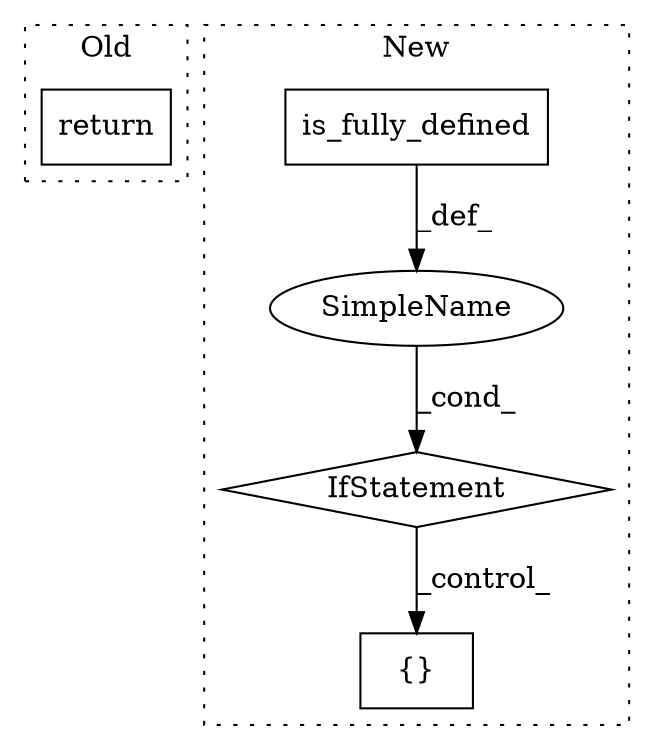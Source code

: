 digraph G {
subgraph cluster0 {
1 [label="return" a="41" s="2522" l="7" shape="box"];
label = "Old";
style="dotted";
}
subgraph cluster1 {
2 [label="is_fully_defined" a="32" s="1929" l="18" shape="box"];
3 [label="IfStatement" a="25" s="1909,1947" l="4,2" shape="diamond"];
4 [label="{}" a="4" s="2203,2240" l="1,1" shape="box"];
5 [label="SimpleName" a="42" s="" l="" shape="ellipse"];
label = "New";
style="dotted";
}
2 -> 5 [label="_def_"];
3 -> 4 [label="_control_"];
5 -> 3 [label="_cond_"];
}